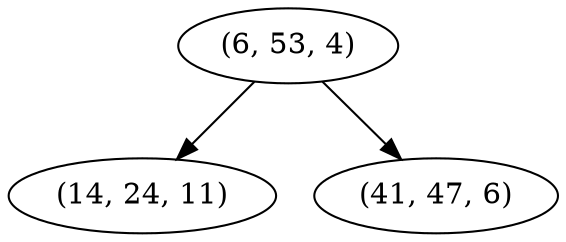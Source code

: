 digraph tree {
    "(6, 53, 4)";
    "(14, 24, 11)";
    "(41, 47, 6)";
    "(6, 53, 4)" -> "(14, 24, 11)";
    "(6, 53, 4)" -> "(41, 47, 6)";
}
